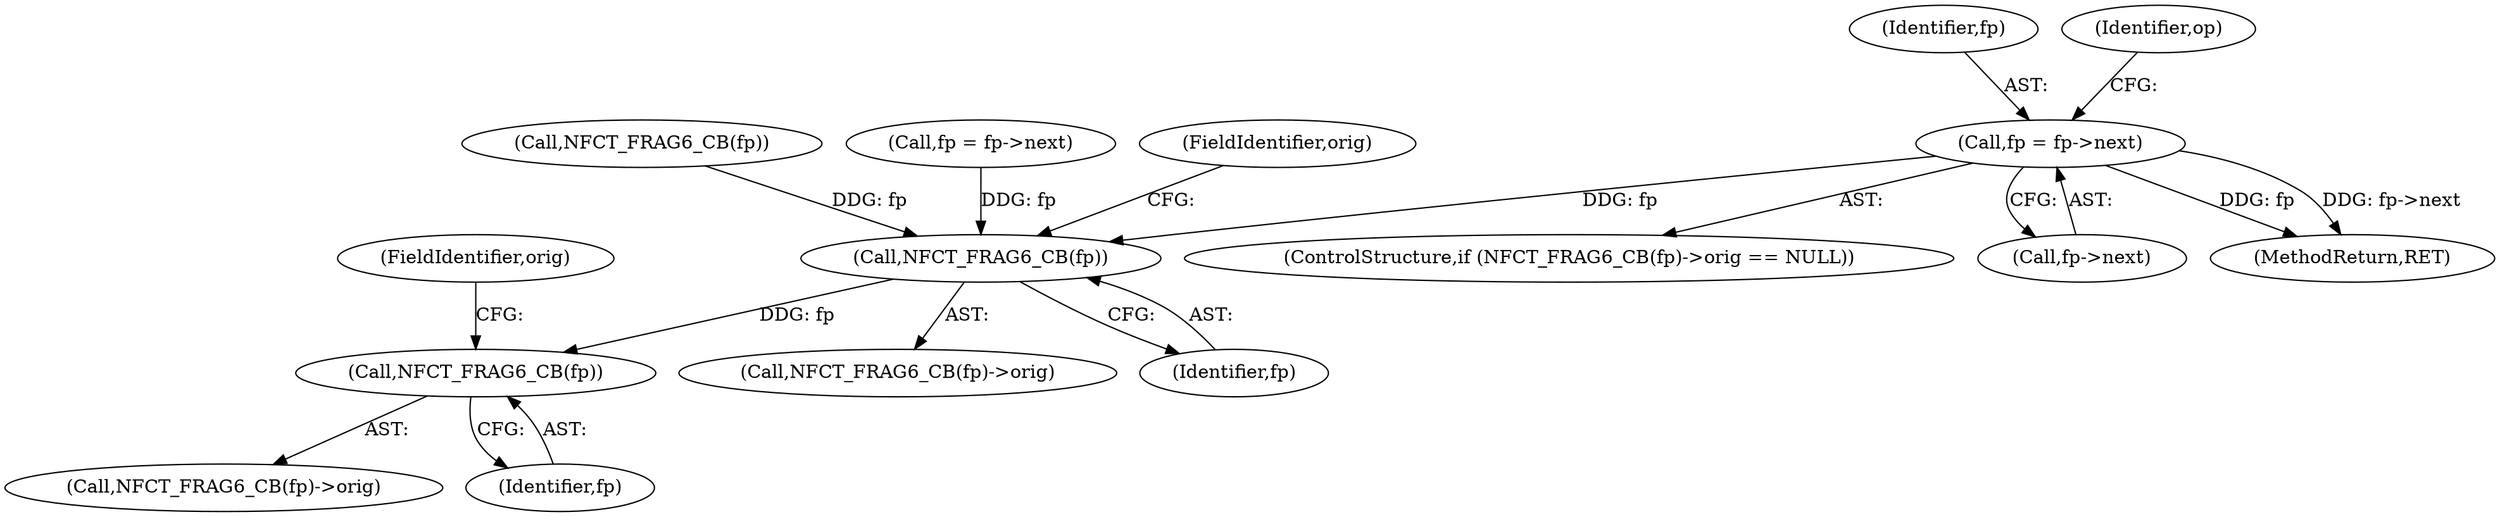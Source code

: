 digraph "0_linux_9e2dcf72023d1447f09c47d77c99b0c49659e5ce_0@pointer" {
"1000502" [label="(Call,fp = fp->next)"];
"1000525" [label="(Call,NFCT_FRAG6_CB(fp))"];
"1000538" [label="(Call,NFCT_FRAG6_CB(fp))"];
"1000503" [label="(Identifier,fp)"];
"1000524" [label="(Call,NFCT_FRAG6_CB(fp)->orig)"];
"1000498" [label="(Call,NFCT_FRAG6_CB(fp))"];
"1000495" [label="(ControlStructure,if (NFCT_FRAG6_CB(fp)->orig == NULL))"];
"1000525" [label="(Call,NFCT_FRAG6_CB(fp))"];
"1000502" [label="(Call,fp = fp->next)"];
"1000504" [label="(Call,fp->next)"];
"1000526" [label="(Identifier,fp)"];
"1000538" [label="(Call,NFCT_FRAG6_CB(fp))"];
"1000515" [label="(Call,fp = fp->next)"];
"1000554" [label="(MethodReturn,RET)"];
"1000527" [label="(FieldIdentifier,orig)"];
"1000537" [label="(Call,NFCT_FRAG6_CB(fp)->orig)"];
"1000539" [label="(Identifier,fp)"];
"1000540" [label="(FieldIdentifier,orig)"];
"1000508" [label="(Identifier,op)"];
"1000502" -> "1000495"  [label="AST: "];
"1000502" -> "1000504"  [label="CFG: "];
"1000503" -> "1000502"  [label="AST: "];
"1000504" -> "1000502"  [label="AST: "];
"1000508" -> "1000502"  [label="CFG: "];
"1000502" -> "1000554"  [label="DDG: fp"];
"1000502" -> "1000554"  [label="DDG: fp->next"];
"1000502" -> "1000525"  [label="DDG: fp"];
"1000525" -> "1000524"  [label="AST: "];
"1000525" -> "1000526"  [label="CFG: "];
"1000526" -> "1000525"  [label="AST: "];
"1000527" -> "1000525"  [label="CFG: "];
"1000515" -> "1000525"  [label="DDG: fp"];
"1000498" -> "1000525"  [label="DDG: fp"];
"1000525" -> "1000538"  [label="DDG: fp"];
"1000538" -> "1000537"  [label="AST: "];
"1000538" -> "1000539"  [label="CFG: "];
"1000539" -> "1000538"  [label="AST: "];
"1000540" -> "1000538"  [label="CFG: "];
}
